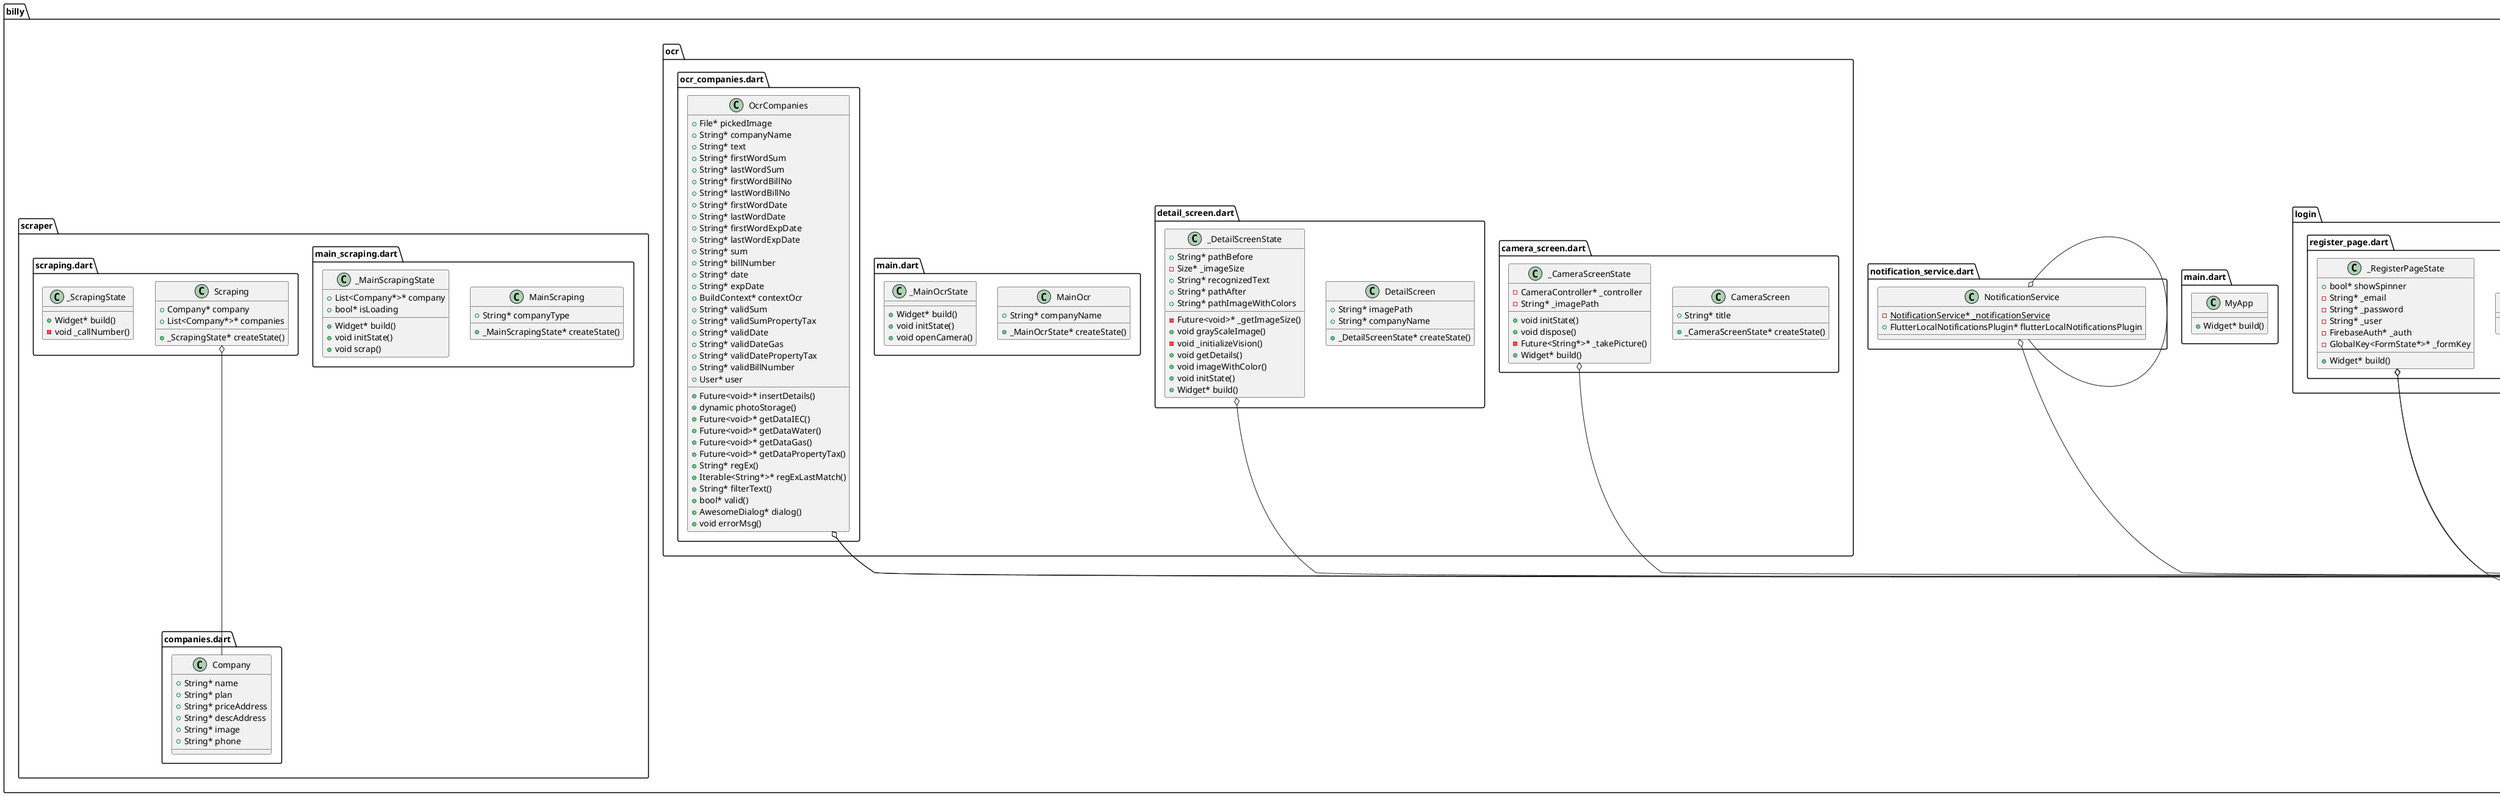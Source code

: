 @startuml
set namespaceSeparator ::

class "billy::billymain_page.dart::BillyMainPage" {
  +_BillyMainPageState* createState()
  +void init()
}

class "billy::billymain_page.dart::_BillyMainPageState" {
  -FirebaseAuth* _auth
  +Widget* build()
}

"billy::billymain_page.dart::_BillyMainPageState" o-- "firebase_auth::firebase_auth.dart::FirebaseAuth"

class "billy::chart::graph.dart::BarChartSample3" {
  +State<StatefulWidget*>* createState()
}

class "billy::chart::graph.dart::BarChartSample3State" {
  +List<int*>* intList
  +Widget* build()
  +dynamic setValues()
}

class "billy::chart::indicators_widget.dart::IndicatorsWidget" {
  +Widget* build()
  +Widget* buildIndicator()
}

class "billy::chart::pie_chart_page.dart::PieChartPage" {
  +State<StatefulWidget*>* createState()
}

class "billy::chart::pie_chart_page.dart::PieChartPageState" {
  +double* iecSum
  +double* waterSum
  +double* gasSum
  +double* arnonaSum
  +double* cellularSum
  +double* tvSum
  {static} +double* percentIEC
  {static} +double* percentWater
  {static} +double* percentGas
  {static} +double* percentArnona
  {static} +double* percentCellular
  {static} +double* percentTv
  {static} +double* total
  {static} +double* totalPerCompany
  +String* selectedYear
  +String* selectedMonth
  +String* startYear
  +String* endYear
  +String* selectedCompany
  +dynamic res
  +dynamic statisticType
  {static} +Map<dynamic, dynamic>* testMap
  {static} +Map<dynamic, dynamic>* newMap
  -List<String*>* _companies
  -List<String*>* _startYears
  -List<String*>* _endYears
  +void initState()
  +Widget* build()
  +Future<void>* statCalc()
  +Future<double*>* calculateSum()
  +dynamic calculatePercent()
  +dynamic datePicker()
  +dynamic pieChartBody()
  +dynamic lineChartBody()
  +dynamic lineStatisticCalc()
  +dynamic companyAndYearPicker()
  +dynamic getChartType()
}

class "billy::chart::pie_data.dart::PieData" {
  +double* iec
  +double* water
  +double* gas
  +double* arnona
  +double* cellular
  +double* tv
  +List<Data*>* data
  +List<double*>* newData
  +List<String*>* companyName
  +List<Color*>* colors
  {static} +int* count
  +dynamic makeData()
}

class "billy::chart::pie_data.dart::Data" {
  +String* name
  +double* percent
  +Color* color
}

"billy::chart::pie_data.dart::Data" o-- "dart::ui::Color"

class "billy::companies::company_list.dart::CompanyList" {
  +String* companyName
  +String* searchResults
  +String* sortBy
  {static} +double* count
  +User* user
  {static} +DateTime* now
  {static} +DateFormat* formatter
  +String* formatted
  +Widget* build()
  +Future<void>* urlPhoto()
  +Future<void>* deleteInvoice()
}

"billy::companies::company_list.dart::CompanyList" o-- "firebase_auth::firebase_auth.dart::User"
"billy::companies::company_list.dart::CompanyList" o-- "intl::intl.dart::DateFormat"

class "billy::companies::main_companies.dart::MainCompanies" {
  +String* companyName
  +String* text
  +_MainCompaniesState* createState()
}

class "billy::companies::main_companies.dart::_MainCompaniesState" {
  {static} +String* clientID
  {static} +String* invoiceID
  {static} +String* invoiceDate
  {static} +String* invoiceSum
  {static} +String* invoiceDueDate
  +String* companyName
  -GlobalKey<FormState*>* _formKey
  +User* user
  +String* searchInput
  -File* _pickedImage
  {static} +List<String*>* choices
  +String* sortBy
  +Widget* build()
  +Future<Text*>* showInformationDialog()
  +Future<void>* aboutUs()
  +dynamic photoStorage()
  +void choiceAction()
}

"billy::companies::main_companies.dart::_MainCompaniesState" o-- "flutter::src::widgets::framework.dart::GlobalKey<FormState>"
"billy::companies::main_companies.dart::_MainCompaniesState" o-- "firebase_auth::firebase_auth.dart::User"
"billy::companies::main_companies.dart::_MainCompaniesState" o-- "dart::io::File"

class "billy::companies::ocr_companies.dart::OcrCompanies" {
  +File* pickedImage
  +String* companyName
  +String* text
  +String* startWordForSum
  +String* endWordForSum
  +String* startWordForDate
  +String* endWordForDate
  +String* startWordForDueDate
  +String* endWordForDueDate
  +String* startWordForID
  +String* endWordForID
  +Future<void>* insertDetails()
  +Future<String*>* getSum()
  +Future<String*>* getDate()
  +Future<String*>* getDueDate()
  +Future<String*>* getID()
}

"billy::companies::ocr_companies.dart::OcrCompanies" o-- "dart::io::File"

class "billy::compare_page.dart::ComparePage" {
  +_ComparePageState* createState()
}

class "billy::compare_page.dart::_ComparePageState" {
  +Widget* build()
}

class "billy::components::payment_page.dart::PaymentPage" {
  +String* companyName
  +String* invoiceID
  +String* invoiceSum
  +List<String*>* siteList
  +List<String*>* companies
  +Widget* build()
  +dynamic getPaymentSite()
}

class "billy::icons::icon_content.dart::IconContent" {
  +String* img
  +String* label
  +Widget* build()
}

class "billy::icons::reusable_icon.dart::ReusableIcon" {
  +Color* colour
  +Widget* cardChild
  +Function* onPress
  +Widget* build()
}

"billy::icons::reusable_icon.dart::ReusableIcon" o-- "dart::ui::Color"
"billy::icons::reusable_icon.dart::ReusableIcon" o-- "flutter::src::widgets::framework.dart::Widget"

class "billy::icons::rounded_button.dart::RoundedButton" {
  +Color* colour
  +String* title
  +Function* onPressed
  +Color* fontColour
  +Widget* build()
}

"billy::icons::rounded_button.dart::RoundedButton" o-- "dart::ui::Color"

class "billy::login::auth_page.dart::AuthPage" {
  +_AuthPageState* createState()
}

class "billy::login::auth_page.dart::_AuthPageState" {
  +Widget* build()
}

class "billy::login::log_page.dart::LoginPage" {
  {static} +String* id
  +_LoginPageState* createState()
}

class "billy::login::log_page.dart::_LoginPageState" {
  +bool* showSpinner
  -GlobalKey<FormState*>* _formKey
  -String* _email
  -String* _password
  -FirebaseAuth* _auth
  +Widget* build()
  +void showSpinnerFlag()
}

"billy::login::log_page.dart::_LoginPageState" o-- "flutter::src::widgets::framework.dart::GlobalKey<FormState>"
"billy::login::log_page.dart::_LoginPageState" o-- "firebase_auth::firebase_auth.dart::FirebaseAuth"

class "billy::login::register_page.dart::RegisterPage" {
  +_RegisterPageState* createState()
}

class "billy::login::register_page.dart::_RegisterPageState" {
  +bool* showSpinner
  -String* _email
  -String* _password
  -String* _user
  -FirebaseAuth* _auth
  -GlobalKey<FormState*>* _formKey
  +Widget* build()
}

"billy::login::register_page.dart::_RegisterPageState" o-- "firebase_auth::firebase_auth.dart::FirebaseAuth"
"billy::login::register_page.dart::_RegisterPageState" o-- "flutter::src::widgets::framework.dart::GlobalKey<FormState>"

class "billy::main.dart::MyApp" {
  +Widget* build()
}

class "billy::notification_service.dart::NotificationService" {
  {static} -NotificationService* _notificationService
  +FlutterLocalNotificationsPlugin* flutterLocalNotificationsPlugin
}

"billy::notification_service.dart::NotificationService" o-- "billy::notification_service.dart::NotificationService"
"billy::notification_service.dart::NotificationService" o-- "flutter_local_notifications::src::flutter_local_notifications_plugin.dart::FlutterLocalNotificationsPlugin"

class "billy::ocr::camera_screen.dart::CameraScreen" {
  +String* title
  +_CameraScreenState* createState()
}

class "billy::ocr::camera_screen.dart::_CameraScreenState" {
  -CameraController* _controller
  -String* _imagePath
  +void initState()
  +void dispose()
  -Future<String*>* _takePicture()
  +Widget* build()
}

"billy::ocr::camera_screen.dart::_CameraScreenState" o-- "camera::src::camera_controller.dart::CameraController"

class "billy::ocr::detail_screen.dart::DetailScreen" {
  +String* imagePath
  +String* companyName
  +_DetailScreenState* createState()
}

class "billy::ocr::detail_screen.dart::_DetailScreenState" {
  +String* pathBefore
  -Size* _imageSize
  +String* recognizedText
  +String* pathAfter
  +String* pathImageWithColors
  -Future<void>* _getImageSize()
  +void grayScaleImage()
  -void _initializeVision()
  +void getDetails()
  +void imageWithColor()
  +void initState()
  +Widget* build()
}

"billy::ocr::detail_screen.dart::_DetailScreenState" o-- "dart::ui::Size"

class "billy::ocr::main.dart::MainOcr" {
  +String* companyName
  +_MainOcrState* createState()
}

class "billy::ocr::main.dart::_MainOcrState" {
  +Widget* build()
  +void initState()
  +void openCamera()
}

class "billy::ocr::ocr_companies.dart::OcrCompanies" {
  +File* pickedImage
  +String* companyName
  +String* text
  +String* firstWordSum
  +String* lastWordSum
  +String* firstWordBillNo
  +String* lastWordBillNo
  +String* firstWordDate
  +String* lastWordDate
  +String* firstWordExpDate
  +String* lastWordExpDate
  +String* sum
  +String* billNumber
  +String* date
  +String* expDate
  +BuildContext* contextOcr
  +String* validSum
  +String* validSumPropertyTax
  +String* validDate
  +String* validDateGas
  +String* validDatePropertyTax
  +String* validBillNumber
  +User* user
  +Future<void>* insertDetails()
  +dynamic photoStorage()
  +Future<void>* getDataIEC()
  +Future<void>* getDataWater()
  +Future<void>* getDataGas()
  +Future<void>* getDataPropertyTax()
  +String* regEx()
  +Iterable<String*>* regExLastMatch()
  +String* filterText()
  +bool* valid()
  +AwesomeDialog* dialog()
  +void errorMsg()
}

"billy::ocr::ocr_companies.dart::OcrCompanies" o-- "dart::io::File"
"billy::ocr::ocr_companies.dart::OcrCompanies" o-- "flutter::src::widgets::framework.dart::BuildContext"
"billy::ocr::ocr_companies.dart::OcrCompanies" o-- "firebase_auth::firebase_auth.dart::User"

class "billy::scraper::companies.dart::Company" {
  +String* name
  +String* plan
  +String* priceAddress
  +String* descAddress
  +String* image
  +String* phone
}

class "billy::scraper::main_scraping.dart::MainScraping" {
  +String* companyType
  +_MainScrapingState* createState()
}

class "billy::scraper::main_scraping.dart::_MainScrapingState" {
  +List<Company*>* company
  +bool* isLoading
  +Widget* build()
  +void initState()
  +void scrap()
}

class "billy::scraper::scraping.dart::Scraping" {
  +Company* company
  +List<Company*>* companies
  +_ScrapingState* createState()
}

"billy::scraper::scraping.dart::Scraping" o-- "billy::scraper::companies.dart::Company"

class "billy::scraper::scraping.dart::_ScrapingState" {
  +Widget* build()
  -void _callNumber()
}


@enduml